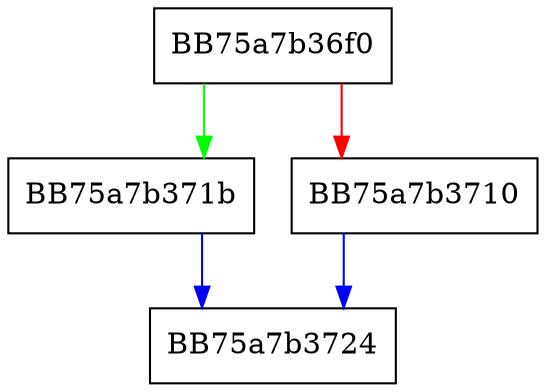 digraph FPU_fild_s64 {
  node [shape="box"];
  graph [splines=ortho];
  BB75a7b36f0 -> BB75a7b371b [color="green"];
  BB75a7b36f0 -> BB75a7b3710 [color="red"];
  BB75a7b3710 -> BB75a7b3724 [color="blue"];
  BB75a7b371b -> BB75a7b3724 [color="blue"];
}